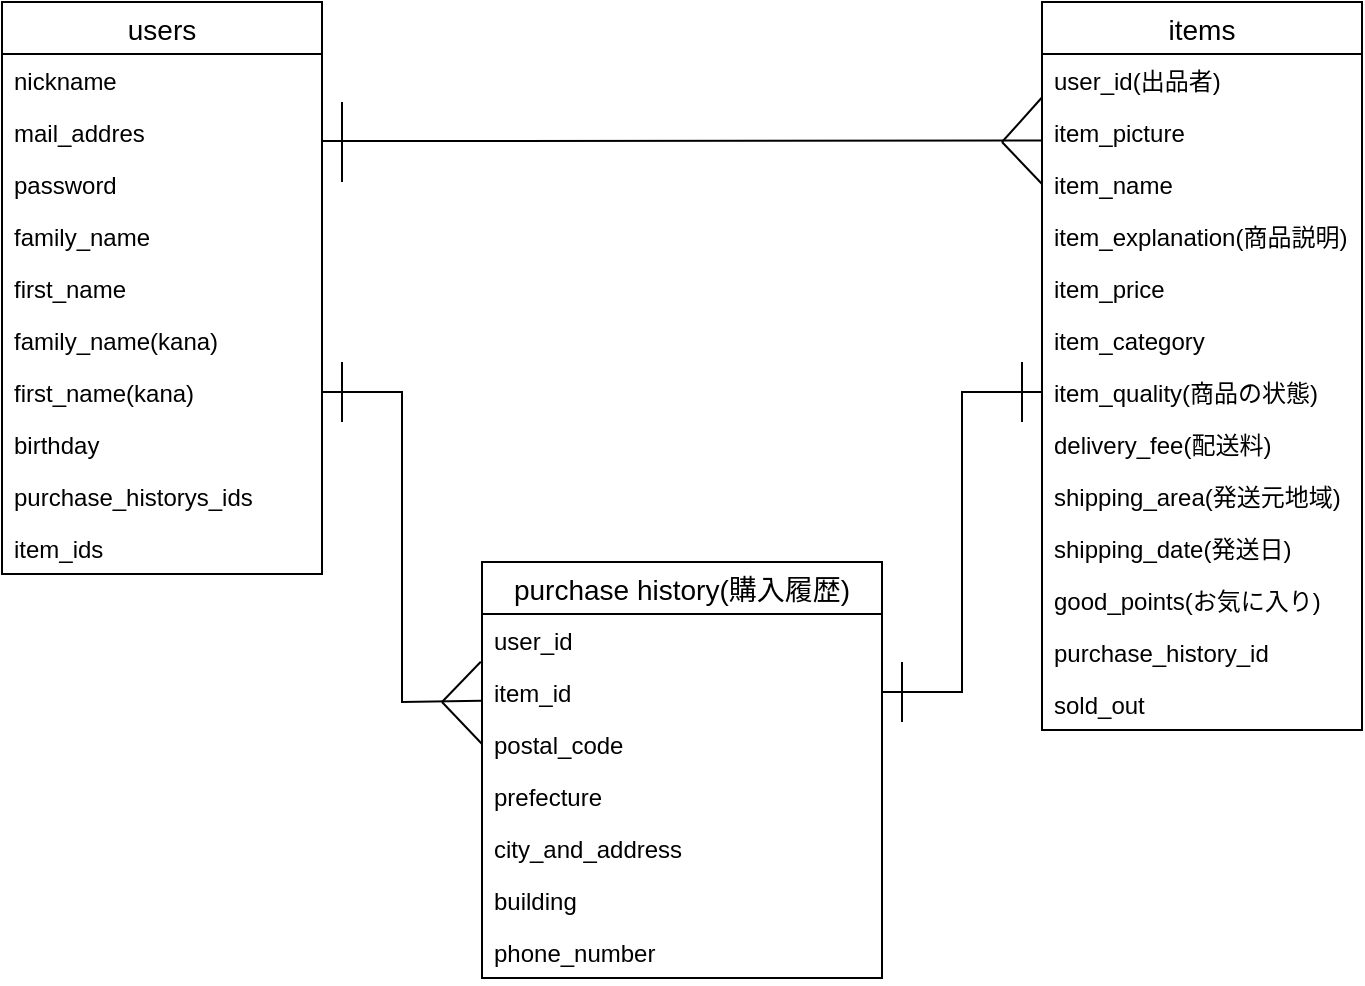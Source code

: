 <mxfile version="13.1.3">
    <diagram id="6hGFLwfOUW9BJ-s0fimq" name="Page-1">
        <mxGraphModel dx="2267" dy="529" grid="1" gridSize="10" guides="1" tooltips="1" connect="1" arrows="1" fold="1" page="1" pageScale="1" pageWidth="827" pageHeight="1169" math="0" shadow="0">
            <root>
                <mxCell id="0"/>
                <mxCell id="1" parent="0"/>
                <mxCell id="2" value="users" style="swimlane;fontStyle=0;childLayout=stackLayout;horizontal=1;startSize=26;horizontalStack=0;resizeParent=1;resizeParentMax=0;resizeLast=0;collapsible=1;marginBottom=0;align=center;fontSize=14;" parent="1" vertex="1">
                    <mxGeometry x="-1640" y="40" width="160" height="286" as="geometry">
                        <mxRectangle x="-580" y="40" width="70" height="26" as="alternateBounds"/>
                    </mxGeometry>
                </mxCell>
                <mxCell id="3" value="nickname&#10;" style="text;strokeColor=none;fillColor=none;spacingLeft=4;spacingRight=4;overflow=hidden;rotatable=0;points=[[0,0.5],[1,0.5]];portConstraint=eastwest;fontSize=12;" parent="2" vertex="1">
                    <mxGeometry y="26" width="160" height="26" as="geometry"/>
                </mxCell>
                <mxCell id="4" value="mail_addres" style="text;strokeColor=none;fillColor=none;spacingLeft=4;spacingRight=4;overflow=hidden;rotatable=0;points=[[0,0.5],[1,0.5]];portConstraint=eastwest;fontSize=12;" parent="2" vertex="1">
                    <mxGeometry y="52" width="160" height="26" as="geometry"/>
                </mxCell>
                <mxCell id="5" value="password" style="text;strokeColor=none;fillColor=none;spacingLeft=4;spacingRight=4;overflow=hidden;rotatable=0;points=[[0,0.5],[1,0.5]];portConstraint=eastwest;fontSize=12;" parent="2" vertex="1">
                    <mxGeometry y="78" width="160" height="26" as="geometry"/>
                </mxCell>
                <mxCell id="Pkw1RTI1S-GRz4FpkJU5-5" value="family_name" style="text;strokeColor=none;fillColor=none;spacingLeft=4;spacingRight=4;overflow=hidden;rotatable=0;points=[[0,0.5],[1,0.5]];portConstraint=eastwest;fontSize=12;" parent="2" vertex="1">
                    <mxGeometry y="104" width="160" height="26" as="geometry"/>
                </mxCell>
                <mxCell id="Pkw1RTI1S-GRz4FpkJU5-6" value="first_name" style="text;strokeColor=none;fillColor=none;spacingLeft=4;spacingRight=4;overflow=hidden;rotatable=0;points=[[0,0.5],[1,0.5]];portConstraint=eastwest;fontSize=12;" parent="2" vertex="1">
                    <mxGeometry y="130" width="160" height="26" as="geometry"/>
                </mxCell>
                <mxCell id="Pkw1RTI1S-GRz4FpkJU5-7" value="family_name(kana)" style="text;strokeColor=none;fillColor=none;spacingLeft=4;spacingRight=4;overflow=hidden;rotatable=0;points=[[0,0.5],[1,0.5]];portConstraint=eastwest;fontSize=12;" parent="2" vertex="1">
                    <mxGeometry y="156" width="160" height="26" as="geometry"/>
                </mxCell>
                <mxCell id="Pkw1RTI1S-GRz4FpkJU5-8" value="first_name(kana)" style="text;strokeColor=none;fillColor=none;spacingLeft=4;spacingRight=4;overflow=hidden;rotatable=0;points=[[0,0.5],[1,0.5]];portConstraint=eastwest;fontSize=12;" parent="2" vertex="1">
                    <mxGeometry y="182" width="160" height="26" as="geometry"/>
                </mxCell>
                <mxCell id="Pkw1RTI1S-GRz4FpkJU5-9" value="birthday" style="text;strokeColor=none;fillColor=none;spacingLeft=4;spacingRight=4;overflow=hidden;rotatable=0;points=[[0,0.5],[1,0.5]];portConstraint=eastwest;fontSize=12;" parent="2" vertex="1">
                    <mxGeometry y="208" width="160" height="26" as="geometry"/>
                </mxCell>
                <mxCell id="Pkw1RTI1S-GRz4FpkJU5-38" value="purchase_historys_ids" style="text;strokeColor=none;fillColor=none;spacingLeft=4;spacingRight=4;overflow=hidden;rotatable=0;points=[[0,0.5],[1,0.5]];portConstraint=eastwest;fontSize=12;" parent="2" vertex="1">
                    <mxGeometry y="234" width="160" height="26" as="geometry"/>
                </mxCell>
                <mxCell id="Pkw1RTI1S-GRz4FpkJU5-40" value="item_ids" style="text;strokeColor=none;fillColor=none;spacingLeft=4;spacingRight=4;overflow=hidden;rotatable=0;points=[[0,0.5],[1,0.5]];portConstraint=eastwest;fontSize=12;" parent="2" vertex="1">
                    <mxGeometry y="260" width="160" height="26" as="geometry"/>
                </mxCell>
                <mxCell id="Pkw1RTI1S-GRz4FpkJU5-59" value="" style="endArrow=none;html=1;rounded=0;exitX=1;exitY=0.5;exitDx=0;exitDy=0;entryX=-0.001;entryY=0.669;entryDx=0;entryDy=0;entryPerimeter=0;" parent="1" source="Pkw1RTI1S-GRz4FpkJU5-8" target="Pkw1RTI1S-GRz4FpkJU5-34" edge="1">
                    <mxGeometry relative="1" as="geometry">
                        <mxPoint x="-1430" y="280" as="sourcePoint"/>
                        <mxPoint x="-1460" y="480" as="targetPoint"/>
                        <Array as="points">
                            <mxPoint x="-1440" y="235"/>
                            <mxPoint x="-1440" y="390"/>
                        </Array>
                    </mxGeometry>
                </mxCell>
                <mxCell id="Pkw1RTI1S-GRz4FpkJU5-14" value="items" style="swimlane;fontStyle=0;childLayout=stackLayout;horizontal=1;startSize=26;horizontalStack=0;resizeParent=1;resizeParentMax=0;resizeLast=0;collapsible=1;marginBottom=0;align=center;fontSize=14;" parent="1" vertex="1">
                    <mxGeometry x="-1120" y="40" width="160" height="364" as="geometry"/>
                </mxCell>
                <mxCell id="Pkw1RTI1S-GRz4FpkJU5-19" value="user_id(出品者)" style="text;strokeColor=none;fillColor=none;spacingLeft=4;spacingRight=4;overflow=hidden;rotatable=0;points=[[0,0.5],[1,0.5]];portConstraint=eastwest;fontSize=12;" parent="Pkw1RTI1S-GRz4FpkJU5-14" vertex="1">
                    <mxGeometry y="26" width="160" height="26" as="geometry"/>
                </mxCell>
                <mxCell id="Pkw1RTI1S-GRz4FpkJU5-15" value="item_picture" style="text;strokeColor=none;fillColor=none;spacingLeft=4;spacingRight=4;overflow=hidden;rotatable=0;points=[[0,0.5],[1,0.5]];portConstraint=eastwest;fontSize=12;" parent="Pkw1RTI1S-GRz4FpkJU5-14" vertex="1">
                    <mxGeometry y="52" width="160" height="26" as="geometry"/>
                </mxCell>
                <mxCell id="Pkw1RTI1S-GRz4FpkJU5-16" value="item_name&#10;" style="text;strokeColor=none;fillColor=none;spacingLeft=4;spacingRight=4;overflow=hidden;rotatable=0;points=[[0,0.5],[1,0.5]];portConstraint=eastwest;fontSize=12;" parent="Pkw1RTI1S-GRz4FpkJU5-14" vertex="1">
                    <mxGeometry y="78" width="160" height="26" as="geometry"/>
                </mxCell>
                <mxCell id="Pkw1RTI1S-GRz4FpkJU5-17" value="item_explanation(商品説明)" style="text;strokeColor=none;fillColor=none;spacingLeft=4;spacingRight=4;overflow=hidden;rotatable=0;points=[[0,0.5],[1,0.5]];portConstraint=eastwest;fontSize=12;" parent="Pkw1RTI1S-GRz4FpkJU5-14" vertex="1">
                    <mxGeometry y="104" width="160" height="26" as="geometry"/>
                </mxCell>
                <mxCell id="Pkw1RTI1S-GRz4FpkJU5-18" value="item_price" style="text;strokeColor=none;fillColor=none;spacingLeft=4;spacingRight=4;overflow=hidden;rotatable=0;points=[[0,0.5],[1,0.5]];portConstraint=eastwest;fontSize=12;" parent="Pkw1RTI1S-GRz4FpkJU5-14" vertex="1">
                    <mxGeometry y="130" width="160" height="26" as="geometry"/>
                </mxCell>
                <mxCell id="Pkw1RTI1S-GRz4FpkJU5-20" value="item_category" style="text;strokeColor=none;fillColor=none;spacingLeft=4;spacingRight=4;overflow=hidden;rotatable=0;points=[[0,0.5],[1,0.5]];portConstraint=eastwest;fontSize=12;" parent="Pkw1RTI1S-GRz4FpkJU5-14" vertex="1">
                    <mxGeometry y="156" width="160" height="26" as="geometry"/>
                </mxCell>
                <mxCell id="Pkw1RTI1S-GRz4FpkJU5-21" value="item_quality(商品の状態)" style="text;strokeColor=none;fillColor=none;spacingLeft=4;spacingRight=4;overflow=hidden;rotatable=0;points=[[0,0.5],[1,0.5]];portConstraint=eastwest;fontSize=12;" parent="Pkw1RTI1S-GRz4FpkJU5-14" vertex="1">
                    <mxGeometry y="182" width="160" height="26" as="geometry"/>
                </mxCell>
                <mxCell id="Pkw1RTI1S-GRz4FpkJU5-22" value="delivery_fee(配送料)" style="text;strokeColor=none;fillColor=none;spacingLeft=4;spacingRight=4;overflow=hidden;rotatable=0;points=[[0,0.5],[1,0.5]];portConstraint=eastwest;fontSize=12;" parent="Pkw1RTI1S-GRz4FpkJU5-14" vertex="1">
                    <mxGeometry y="208" width="160" height="26" as="geometry"/>
                </mxCell>
                <mxCell id="Pkw1RTI1S-GRz4FpkJU5-23" value="shipping_area(発送元地域)" style="text;strokeColor=none;fillColor=none;spacingLeft=4;spacingRight=4;overflow=hidden;rotatable=0;points=[[0,0.5],[1,0.5]];portConstraint=eastwest;fontSize=12;" parent="Pkw1RTI1S-GRz4FpkJU5-14" vertex="1">
                    <mxGeometry y="234" width="160" height="26" as="geometry"/>
                </mxCell>
                <mxCell id="Pkw1RTI1S-GRz4FpkJU5-24" value="shipping_date(発送日)" style="text;strokeColor=none;fillColor=none;spacingLeft=4;spacingRight=4;overflow=hidden;rotatable=0;points=[[0,0.5],[1,0.5]];portConstraint=eastwest;fontSize=12;" parent="Pkw1RTI1S-GRz4FpkJU5-14" vertex="1">
                    <mxGeometry y="260" width="160" height="26" as="geometry"/>
                </mxCell>
                <mxCell id="Pkw1RTI1S-GRz4FpkJU5-25" value="good_points(お気に入り)" style="text;strokeColor=none;fillColor=none;spacingLeft=4;spacingRight=4;overflow=hidden;rotatable=0;points=[[0,0.5],[1,0.5]];portConstraint=eastwest;fontSize=12;" parent="Pkw1RTI1S-GRz4FpkJU5-14" vertex="1">
                    <mxGeometry y="286" width="160" height="26" as="geometry"/>
                </mxCell>
                <mxCell id="Pkw1RTI1S-GRz4FpkJU5-42" value="purchase_history_id" style="text;strokeColor=none;fillColor=none;spacingLeft=4;spacingRight=4;overflow=hidden;rotatable=0;points=[[0,0.5],[1,0.5]];portConstraint=eastwest;fontSize=12;" parent="Pkw1RTI1S-GRz4FpkJU5-14" vertex="1">
                    <mxGeometry y="312" width="160" height="26" as="geometry"/>
                </mxCell>
                <mxCell id="10" value="sold_out" style="text;strokeColor=none;fillColor=none;spacingLeft=4;spacingRight=4;overflow=hidden;rotatable=0;points=[[0,0.5],[1,0.5]];portConstraint=eastwest;fontSize=12;" vertex="1" parent="Pkw1RTI1S-GRz4FpkJU5-14">
                    <mxGeometry y="338" width="160" height="26" as="geometry"/>
                </mxCell>
                <mxCell id="Pkw1RTI1S-GRz4FpkJU5-63" value="" style="endArrow=none;html=1;rounded=0;entryX=0;entryY=0.5;entryDx=0;entryDy=0;exitX=1;exitY=0.5;exitDx=0;exitDy=0;" parent="1" source="Pkw1RTI1S-GRz4FpkJU5-34" target="Pkw1RTI1S-GRz4FpkJU5-21" edge="1">
                    <mxGeometry relative="1" as="geometry">
                        <mxPoint x="-1340" y="330" as="sourcePoint"/>
                        <mxPoint x="-1180" y="330" as="targetPoint"/>
                        <Array as="points">
                            <mxPoint x="-1160" y="385"/>
                            <mxPoint x="-1160" y="235"/>
                        </Array>
                    </mxGeometry>
                </mxCell>
                <mxCell id="Pkw1RTI1S-GRz4FpkJU5-64" value="" style="endArrow=none;html=1;rounded=0;exitX=1;exitY=0.675;exitDx=0;exitDy=0;entryX=0.001;entryY=0.662;entryDx=0;entryDy=0;exitPerimeter=0;entryPerimeter=0;" parent="1" source="4" target="Pkw1RTI1S-GRz4FpkJU5-15" edge="1">
                    <mxGeometry relative="1" as="geometry">
                        <mxPoint x="-1340" y="180" as="sourcePoint"/>
                        <mxPoint x="-1180" y="180" as="targetPoint"/>
                    </mxGeometry>
                </mxCell>
                <mxCell id="Pkw1RTI1S-GRz4FpkJU5-27" value="purchase history(購入履歴)" style="swimlane;fontStyle=0;childLayout=stackLayout;horizontal=1;startSize=26;horizontalStack=0;resizeParent=1;resizeParentMax=0;resizeLast=0;collapsible=1;marginBottom=0;align=center;fontSize=14;" parent="1" vertex="1">
                    <mxGeometry x="-1400" y="320" width="200" height="208" as="geometry"/>
                </mxCell>
                <mxCell id="Pkw1RTI1S-GRz4FpkJU5-33" value="user_id" style="text;strokeColor=none;fillColor=none;spacingLeft=4;spacingRight=4;overflow=hidden;rotatable=0;points=[[0,0.5],[1,0.5]];portConstraint=eastwest;fontSize=12;" parent="Pkw1RTI1S-GRz4FpkJU5-27" vertex="1">
                    <mxGeometry y="26" width="200" height="26" as="geometry"/>
                </mxCell>
                <mxCell id="Pkw1RTI1S-GRz4FpkJU5-34" value="item_id" style="text;strokeColor=none;fillColor=none;spacingLeft=4;spacingRight=4;overflow=hidden;rotatable=0;points=[[0,0.5],[1,0.5]];portConstraint=eastwest;fontSize=12;" parent="Pkw1RTI1S-GRz4FpkJU5-27" vertex="1">
                    <mxGeometry y="52" width="200" height="26" as="geometry"/>
                </mxCell>
                <mxCell id="Pkw1RTI1S-GRz4FpkJU5-30" value="postal_code" style="text;strokeColor=none;fillColor=none;spacingLeft=4;spacingRight=4;overflow=hidden;rotatable=0;points=[[0,0.5],[1,0.5]];portConstraint=eastwest;fontSize=12;" parent="Pkw1RTI1S-GRz4FpkJU5-27" vertex="1">
                    <mxGeometry y="78" width="200" height="26" as="geometry"/>
                </mxCell>
                <mxCell id="Pkw1RTI1S-GRz4FpkJU5-32" value="prefecture" style="text;strokeColor=none;fillColor=none;spacingLeft=4;spacingRight=4;overflow=hidden;rotatable=0;points=[[0,0.5],[1,0.5]];portConstraint=eastwest;fontSize=12;" parent="Pkw1RTI1S-GRz4FpkJU5-27" vertex="1">
                    <mxGeometry y="104" width="200" height="26" as="geometry"/>
                </mxCell>
                <mxCell id="6" value="city_and_address" style="text;strokeColor=none;fillColor=none;spacingLeft=4;spacingRight=4;overflow=hidden;rotatable=0;points=[[0,0.5],[1,0.5]];portConstraint=eastwest;fontSize=12;" vertex="1" parent="Pkw1RTI1S-GRz4FpkJU5-27">
                    <mxGeometry y="130" width="200" height="26" as="geometry"/>
                </mxCell>
                <mxCell id="7" value="building" style="text;strokeColor=none;fillColor=none;spacingLeft=4;spacingRight=4;overflow=hidden;rotatable=0;points=[[0,0.5],[1,0.5]];portConstraint=eastwest;fontSize=12;" vertex="1" parent="Pkw1RTI1S-GRz4FpkJU5-27">
                    <mxGeometry y="156" width="200" height="26" as="geometry"/>
                </mxCell>
                <mxCell id="8" value="phone_number" style="text;strokeColor=none;fillColor=none;spacingLeft=4;spacingRight=4;overflow=hidden;rotatable=0;points=[[0,0.5],[1,0.5]];portConstraint=eastwest;fontSize=12;" vertex="1" parent="Pkw1RTI1S-GRz4FpkJU5-27">
                    <mxGeometry y="182" width="200" height="26" as="geometry"/>
                </mxCell>
                <mxCell id="Pkw1RTI1S-GRz4FpkJU5-65" value="" style="endArrow=none;html=1;rounded=0;" parent="1" edge="1">
                    <mxGeometry relative="1" as="geometry">
                        <mxPoint x="-1470" y="220" as="sourcePoint"/>
                        <mxPoint x="-1470" y="250" as="targetPoint"/>
                    </mxGeometry>
                </mxCell>
                <mxCell id="Pkw1RTI1S-GRz4FpkJU5-66" value="" style="endArrow=none;html=1;rounded=0;" parent="1" edge="1">
                    <mxGeometry relative="1" as="geometry">
                        <mxPoint x="-1190" y="400" as="sourcePoint"/>
                        <mxPoint x="-1190" y="370" as="targetPoint"/>
                    </mxGeometry>
                </mxCell>
                <mxCell id="Pkw1RTI1S-GRz4FpkJU5-67" value="" style="endArrow=none;html=1;rounded=0;entryX=-0.003;entryY=0.918;entryDx=0;entryDy=0;entryPerimeter=0;" parent="1" target="Pkw1RTI1S-GRz4FpkJU5-33" edge="1">
                    <mxGeometry relative="1" as="geometry">
                        <mxPoint x="-1420" y="390" as="sourcePoint"/>
                        <mxPoint x="-1180" y="230" as="targetPoint"/>
                    </mxGeometry>
                </mxCell>
                <mxCell id="Pkw1RTI1S-GRz4FpkJU5-68" value="" style="endArrow=none;html=1;rounded=0;entryX=0;entryY=0.5;entryDx=0;entryDy=0;" parent="1" target="Pkw1RTI1S-GRz4FpkJU5-30" edge="1">
                    <mxGeometry relative="1" as="geometry">
                        <mxPoint x="-1420" y="390" as="sourcePoint"/>
                        <mxPoint x="-1280" y="390" as="targetPoint"/>
                    </mxGeometry>
                </mxCell>
                <mxCell id="Pkw1RTI1S-GRz4FpkJU5-69" value="" style="endArrow=none;html=1;rounded=0;" parent="1" edge="1">
                    <mxGeometry relative="1" as="geometry">
                        <mxPoint x="-1470" y="90" as="sourcePoint"/>
                        <mxPoint x="-1470" y="130" as="targetPoint"/>
                    </mxGeometry>
                </mxCell>
                <mxCell id="Pkw1RTI1S-GRz4FpkJU5-70" value="" style="endArrow=none;html=1;rounded=0;" parent="1" edge="1">
                    <mxGeometry relative="1" as="geometry">
                        <mxPoint x="-1130" y="250" as="sourcePoint"/>
                        <mxPoint x="-1130" y="220" as="targetPoint"/>
                    </mxGeometry>
                </mxCell>
                <mxCell id="Pkw1RTI1S-GRz4FpkJU5-71" value="" style="endArrow=none;html=1;rounded=0;entryX=-0.001;entryY=0.842;entryDx=0;entryDy=0;entryPerimeter=0;" parent="1" target="Pkw1RTI1S-GRz4FpkJU5-19" edge="1">
                    <mxGeometry relative="1" as="geometry">
                        <mxPoint x="-1140" y="110" as="sourcePoint"/>
                        <mxPoint x="-1160" y="280" as="targetPoint"/>
                    </mxGeometry>
                </mxCell>
                <mxCell id="Pkw1RTI1S-GRz4FpkJU5-72" value="" style="endArrow=none;html=1;rounded=0;entryX=0;entryY=0.5;entryDx=0;entryDy=0;" parent="1" target="Pkw1RTI1S-GRz4FpkJU5-16" edge="1">
                    <mxGeometry relative="1" as="geometry">
                        <mxPoint x="-1140" y="110" as="sourcePoint"/>
                        <mxPoint x="-1160" y="150" as="targetPoint"/>
                    </mxGeometry>
                </mxCell>
            </root>
        </mxGraphModel>
    </diagram>
</mxfile>